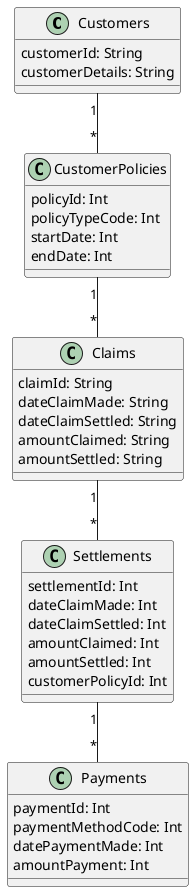 @startuml "InsurancePolicies"


class Customers{
  customerId: String
  customerDetails: String
}

class CustomerPolicies{
  policyId: Int
  policyTypeCode: Int
  startDate: Int
  endDate: Int
}

class Claims{
  claimId: String
  dateClaimMade: String
  dateClaimSettled: String
  amountClaimed: String
  amountSettled: String
}

class Settlements{
  settlementId: Int
  dateClaimMade: Int
  dateClaimSettled: Int
  amountClaimed: Int
  amountSettled: Int
  customerPolicyId: Int
}

class Payments{
  paymentId: Int
  paymentMethodCode: Int
  datePaymentMade: Int
  amountPayment: Int
}



Customers "1" -- "*" CustomerPolicies

CustomerPolicies "1" -- "*" Claims

Claims "1" -- "*" Settlements

Settlements "1" -- "*" Payments


@enduml